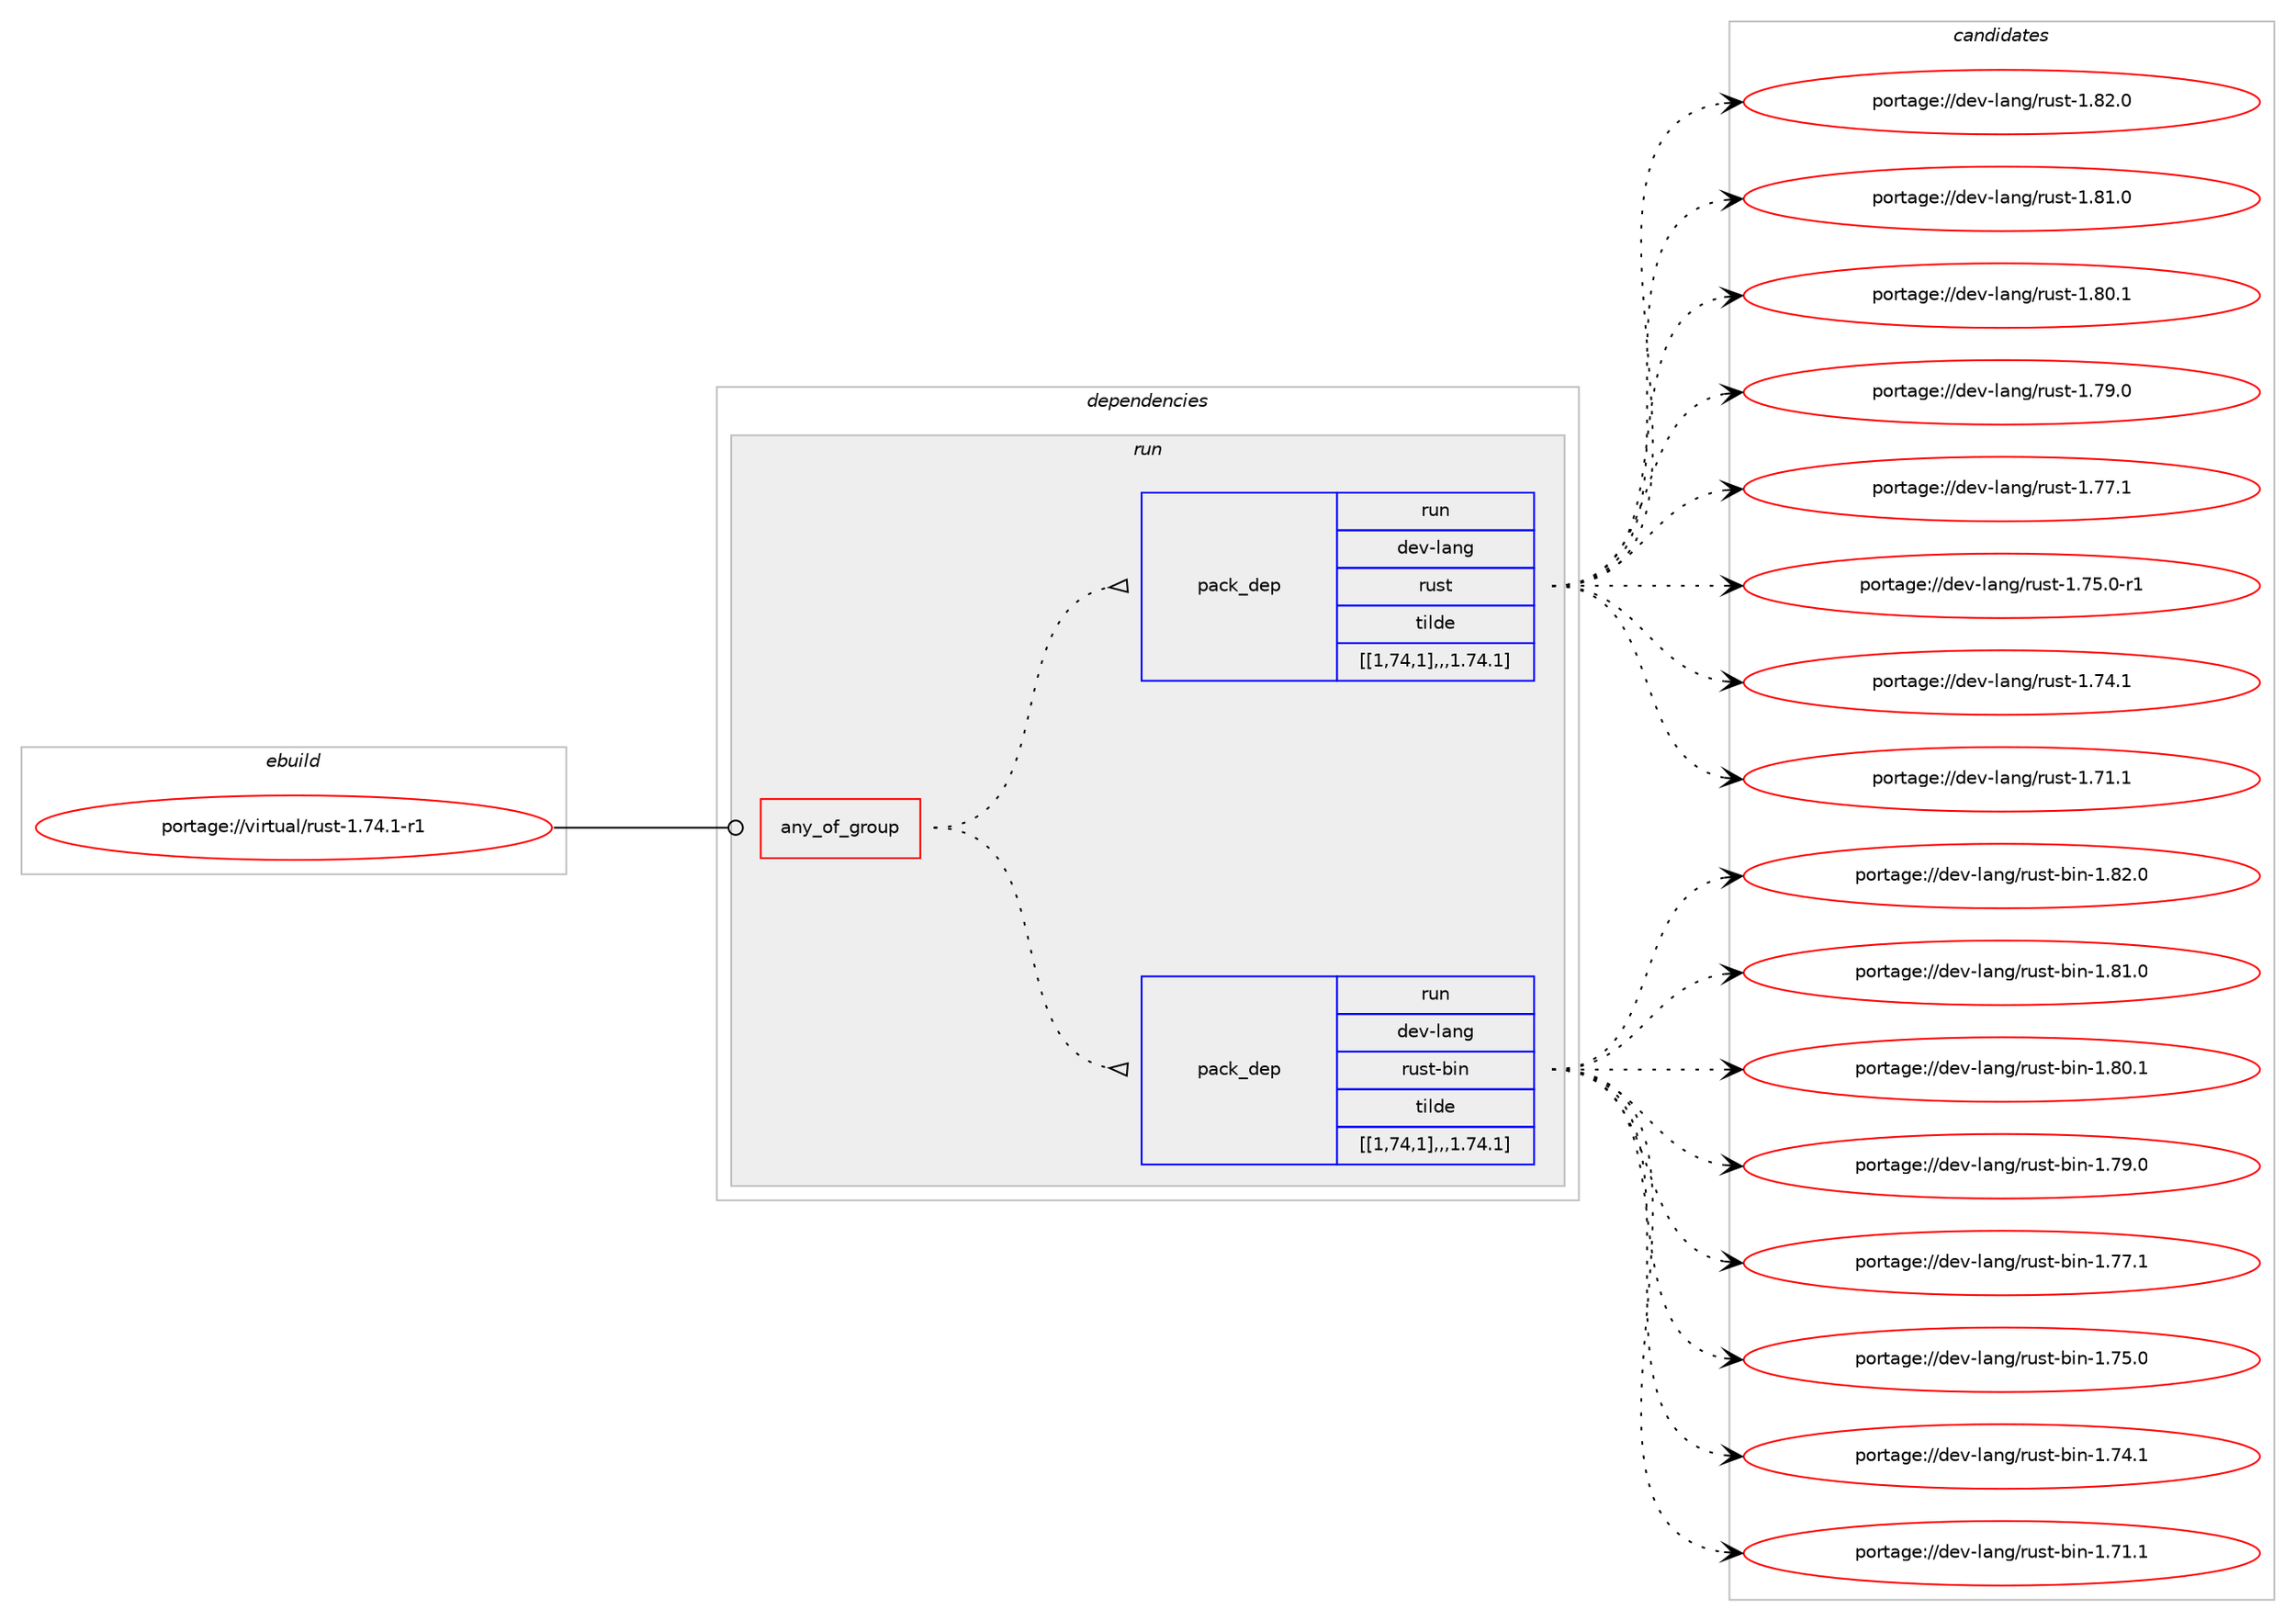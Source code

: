 digraph prolog {

# *************
# Graph options
# *************

newrank=true;
concentrate=true;
compound=true;
graph [rankdir=LR,fontname=Helvetica,fontsize=10,ranksep=1.5];#, ranksep=2.5, nodesep=0.2];
edge  [arrowhead=vee];
node  [fontname=Helvetica,fontsize=10];

# **********
# The ebuild
# **********

subgraph cluster_leftcol {
color=gray;
label=<<i>ebuild</i>>;
id [label="portage://virtual/rust-1.74.1-r1", color=red, width=4, href="../virtual/rust-1.74.1-r1.svg"];
}

# ****************
# The dependencies
# ****************

subgraph cluster_midcol {
color=gray;
label=<<i>dependencies</i>>;
subgraph cluster_compile {
fillcolor="#eeeeee";
style=filled;
label=<<i>compile</i>>;
}
subgraph cluster_compileandrun {
fillcolor="#eeeeee";
style=filled;
label=<<i>compile and run</i>>;
}
subgraph cluster_run {
fillcolor="#eeeeee";
style=filled;
label=<<i>run</i>>;
subgraph any3278 {
dependency469856 [label=<<TABLE BORDER="0" CELLBORDER="1" CELLSPACING="0" CELLPADDING="4"><TR><TD CELLPADDING="10">any_of_group</TD></TR></TABLE>>, shape=none, color=red];subgraph pack340523 {
dependency469857 [label=<<TABLE BORDER="0" CELLBORDER="1" CELLSPACING="0" CELLPADDING="4" WIDTH="220"><TR><TD ROWSPAN="6" CELLPADDING="30">pack_dep</TD></TR><TR><TD WIDTH="110">run</TD></TR><TR><TD>dev-lang</TD></TR><TR><TD>rust-bin</TD></TR><TR><TD>tilde</TD></TR><TR><TD>[[1,74,1],,,1.74.1]</TD></TR></TABLE>>, shape=none, color=blue];
}
dependency469856:e -> dependency469857:w [weight=20,style="dotted",arrowhead="oinv"];
subgraph pack340524 {
dependency469858 [label=<<TABLE BORDER="0" CELLBORDER="1" CELLSPACING="0" CELLPADDING="4" WIDTH="220"><TR><TD ROWSPAN="6" CELLPADDING="30">pack_dep</TD></TR><TR><TD WIDTH="110">run</TD></TR><TR><TD>dev-lang</TD></TR><TR><TD>rust</TD></TR><TR><TD>tilde</TD></TR><TR><TD>[[1,74,1],,,1.74.1]</TD></TR></TABLE>>, shape=none, color=blue];
}
dependency469856:e -> dependency469858:w [weight=20,style="dotted",arrowhead="oinv"];
}
id:e -> dependency469856:w [weight=20,style="solid",arrowhead="odot"];
}
}

# **************
# The candidates
# **************

subgraph cluster_choices {
rank=same;
color=gray;
label=<<i>candidates</i>>;

subgraph choice340504 {
color=black;
nodesep=1;
choice100101118451089711010347114117115116459810511045494656504648 [label="portage://dev-lang/rust-bin-1.82.0", color=red, width=4,href="../dev-lang/rust-bin-1.82.0.svg"];
choice100101118451089711010347114117115116459810511045494656494648 [label="portage://dev-lang/rust-bin-1.81.0", color=red, width=4,href="../dev-lang/rust-bin-1.81.0.svg"];
choice100101118451089711010347114117115116459810511045494656484649 [label="portage://dev-lang/rust-bin-1.80.1", color=red, width=4,href="../dev-lang/rust-bin-1.80.1.svg"];
choice100101118451089711010347114117115116459810511045494655574648 [label="portage://dev-lang/rust-bin-1.79.0", color=red, width=4,href="../dev-lang/rust-bin-1.79.0.svg"];
choice100101118451089711010347114117115116459810511045494655554649 [label="portage://dev-lang/rust-bin-1.77.1", color=red, width=4,href="../dev-lang/rust-bin-1.77.1.svg"];
choice100101118451089711010347114117115116459810511045494655534648 [label="portage://dev-lang/rust-bin-1.75.0", color=red, width=4,href="../dev-lang/rust-bin-1.75.0.svg"];
choice100101118451089711010347114117115116459810511045494655524649 [label="portage://dev-lang/rust-bin-1.74.1", color=red, width=4,href="../dev-lang/rust-bin-1.74.1.svg"];
choice100101118451089711010347114117115116459810511045494655494649 [label="portage://dev-lang/rust-bin-1.71.1", color=red, width=4,href="../dev-lang/rust-bin-1.71.1.svg"];
dependency469857:e -> choice100101118451089711010347114117115116459810511045494656504648:w [style=dotted,weight="100"];
dependency469857:e -> choice100101118451089711010347114117115116459810511045494656494648:w [style=dotted,weight="100"];
dependency469857:e -> choice100101118451089711010347114117115116459810511045494656484649:w [style=dotted,weight="100"];
dependency469857:e -> choice100101118451089711010347114117115116459810511045494655574648:w [style=dotted,weight="100"];
dependency469857:e -> choice100101118451089711010347114117115116459810511045494655554649:w [style=dotted,weight="100"];
dependency469857:e -> choice100101118451089711010347114117115116459810511045494655534648:w [style=dotted,weight="100"];
dependency469857:e -> choice100101118451089711010347114117115116459810511045494655524649:w [style=dotted,weight="100"];
dependency469857:e -> choice100101118451089711010347114117115116459810511045494655494649:w [style=dotted,weight="100"];
}
subgraph choice340510 {
color=black;
nodesep=1;
choice10010111845108971101034711411711511645494656504648 [label="portage://dev-lang/rust-1.82.0", color=red, width=4,href="../dev-lang/rust-1.82.0.svg"];
choice10010111845108971101034711411711511645494656494648 [label="portage://dev-lang/rust-1.81.0", color=red, width=4,href="../dev-lang/rust-1.81.0.svg"];
choice10010111845108971101034711411711511645494656484649 [label="portage://dev-lang/rust-1.80.1", color=red, width=4,href="../dev-lang/rust-1.80.1.svg"];
choice10010111845108971101034711411711511645494655574648 [label="portage://dev-lang/rust-1.79.0", color=red, width=4,href="../dev-lang/rust-1.79.0.svg"];
choice10010111845108971101034711411711511645494655554649 [label="portage://dev-lang/rust-1.77.1", color=red, width=4,href="../dev-lang/rust-1.77.1.svg"];
choice100101118451089711010347114117115116454946555346484511449 [label="portage://dev-lang/rust-1.75.0-r1", color=red, width=4,href="../dev-lang/rust-1.75.0-r1.svg"];
choice10010111845108971101034711411711511645494655524649 [label="portage://dev-lang/rust-1.74.1", color=red, width=4,href="../dev-lang/rust-1.74.1.svg"];
choice10010111845108971101034711411711511645494655494649 [label="portage://dev-lang/rust-1.71.1", color=red, width=4,href="../dev-lang/rust-1.71.1.svg"];
dependency469858:e -> choice10010111845108971101034711411711511645494656504648:w [style=dotted,weight="100"];
dependency469858:e -> choice10010111845108971101034711411711511645494656494648:w [style=dotted,weight="100"];
dependency469858:e -> choice10010111845108971101034711411711511645494656484649:w [style=dotted,weight="100"];
dependency469858:e -> choice10010111845108971101034711411711511645494655574648:w [style=dotted,weight="100"];
dependency469858:e -> choice10010111845108971101034711411711511645494655554649:w [style=dotted,weight="100"];
dependency469858:e -> choice100101118451089711010347114117115116454946555346484511449:w [style=dotted,weight="100"];
dependency469858:e -> choice10010111845108971101034711411711511645494655524649:w [style=dotted,weight="100"];
dependency469858:e -> choice10010111845108971101034711411711511645494655494649:w [style=dotted,weight="100"];
}
}

}
